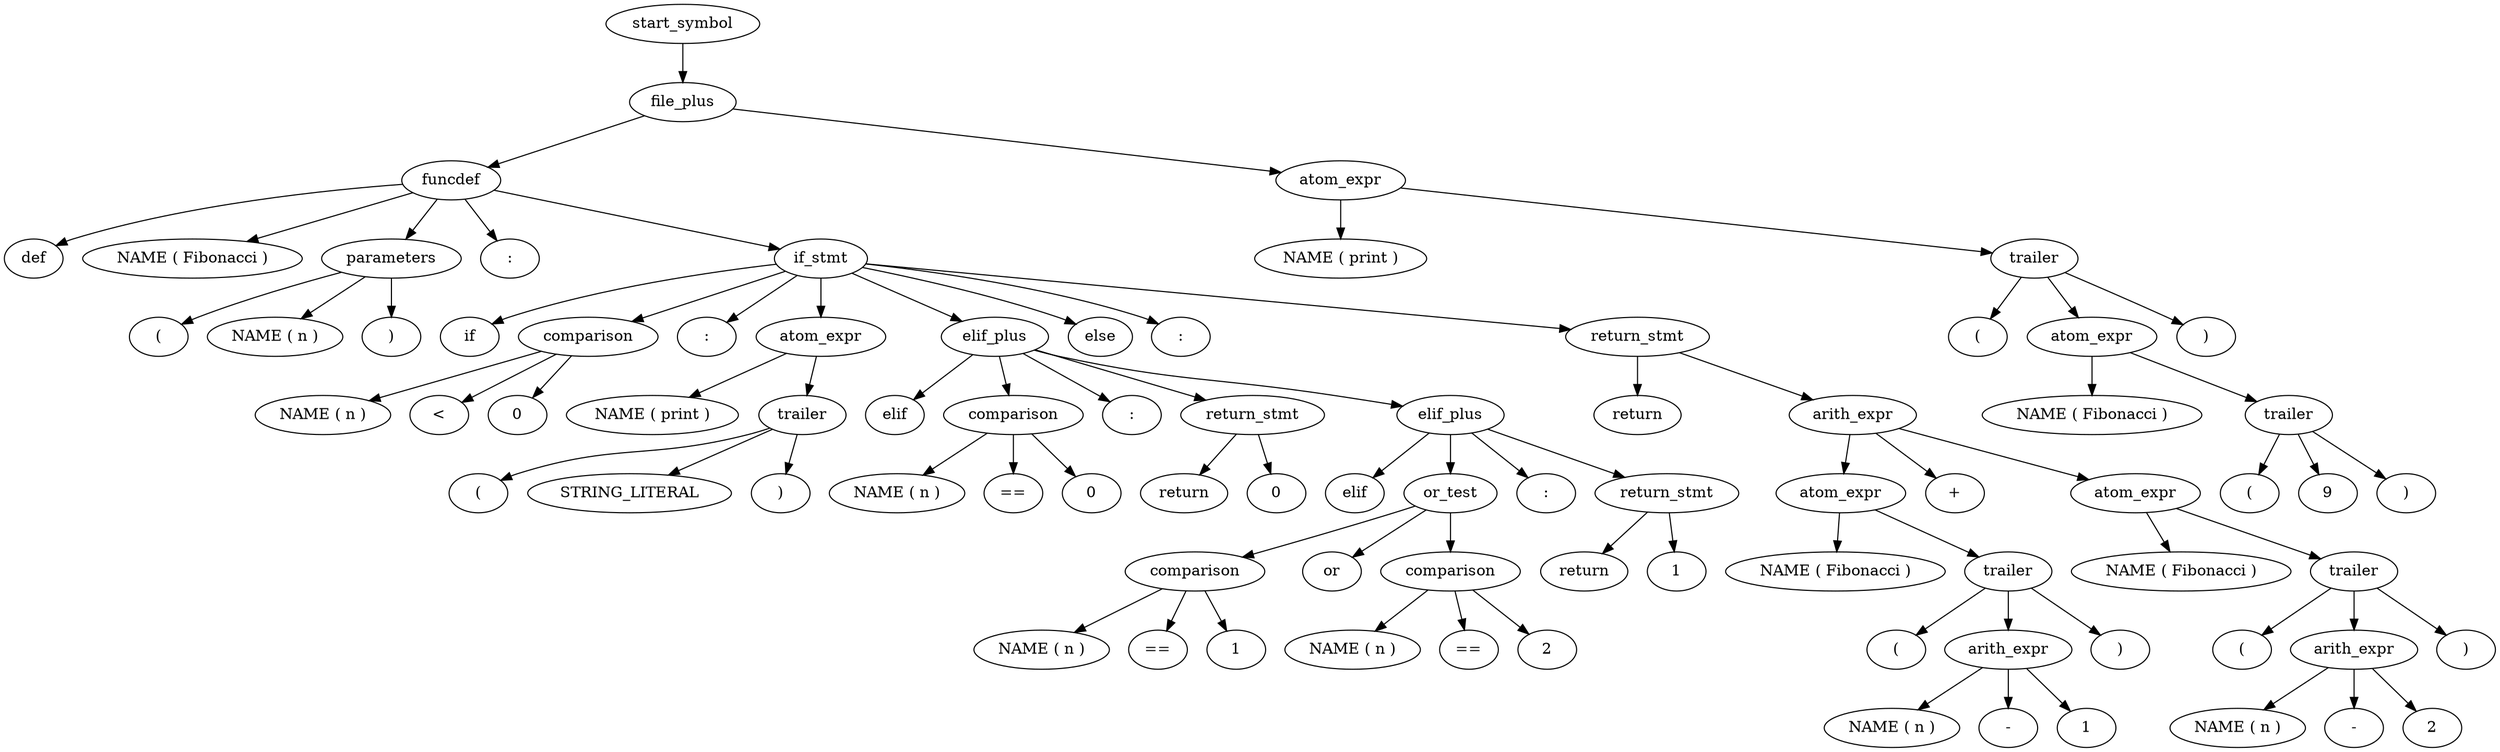 digraph G {
  ordering="out"
  0 [label="NAME ( n )"];
  4 [label="("];
  5 [label=")"];
  6 [label="parameters"];
  7 [label="NAME ( n )"];
  18 [label="<"];
  20 [label="0"];
  33 [label="comparison"];
  39 [label="NAME ( print )"];
  41 [label="STRING_LITERAL"];
  60 [label="("];
  61 [label=")"];
  62 [label="trailer"];
  64 [label="atom_expr"];
  87 [label="NAME ( n )"];
  98 [label="=="];
  100 [label="0"];
  113 [label="comparison"];
  119 [label="0"];
  138 [label="return"];
  139 [label="return_stmt"];
  147 [label="NAME ( n )"];
  158 [label="=="];
  160 [label="1"];
  173 [label="comparison"];
  176 [label="NAME ( n )"];
  187 [label="=="];
  189 [label="2"];
  202 [label="comparison"];
  206 [label="or"];
  207 [label="or_test"];
  210 [label="1"];
  229 [label="return"];
  230 [label="return_stmt"];
  238 [label="elif"];
  239 [label=":"];
  240 [label="elif_plus"];
  241 [label="elif"];
  242 [label=":"];
  243 [label="elif_plus"];
  244 [label="NAME ( Fibonacci )"];
  246 [label="NAME ( n )"];
  253 [label="1"];
  260 [label="-"];
  261 [label="arith_expr"];
  273 [label="("];
  274 [label=")"];
  275 [label="trailer"];
  277 [label="atom_expr"];
  282 [label="NAME ( Fibonacci )"];
  284 [label="NAME ( n )"];
  291 [label="2"];
  298 [label="-"];
  299 [label="arith_expr"];
  311 [label="("];
  312 [label=")"];
  313 [label="trailer"];
  315 [label="atom_expr"];
  319 [label="+"];
  320 [label="arith_expr"];
  332 [label="return"];
  333 [label="return_stmt"];
  341 [label="if"];
  342 [label=":"];
  343 [label="else"];
  344 [label=":"];
  345 [label="if_stmt"];
  350 [label="def"];
  351 [label="NAME ( Fibonacci )"];
  352 [label=":"];
  353 [label="funcdef"];
  356 [label="NAME ( print )"];
  358 [label="NAME ( Fibonacci )"];
  360 [label="9"];
  379 [label="("];
  380 [label=")"];
  381 [label="trailer"];
  383 [label="atom_expr"];
  399 [label="("];
  400 [label=")"];
  401 [label="trailer"];
  403 [label="atom_expr"];
  425 [label="file_plus"];
  427 [label="start_symbol"];
  6 -> 4;
  6 -> 0;
  6 -> 5;
  33 -> 7;
  33 -> 18;
  33 -> 20;
  62 -> 60;
  62 -> 41;
  62 -> 61;
  64 -> 39;
  64 -> 62;
  113 -> 87;
  113 -> 98;
  113 -> 100;
  139 -> 138;
  139 -> 119;
  173 -> 147;
  173 -> 158;
  173 -> 160;
  202 -> 176;
  202 -> 187;
  202 -> 189;
  207 -> 173;
  207 -> 206;
  207 -> 202;
  230 -> 229;
  230 -> 210;
  240 -> 238;
  240 -> 207;
  240 -> 239;
  240 -> 230;
  243 -> 241;
  243 -> 113;
  243 -> 242;
  243 -> 139;
  243 -> 240;
  261 -> 246;
  261 -> 260;
  261 -> 253;
  275 -> 273;
  275 -> 261;
  275 -> 274;
  277 -> 244;
  277 -> 275;
  299 -> 284;
  299 -> 298;
  299 -> 291;
  313 -> 311;
  313 -> 299;
  313 -> 312;
  315 -> 282;
  315 -> 313;
  320 -> 277;
  320 -> 319;
  320 -> 315;
  333 -> 332;
  333 -> 320;
  345 -> 341;
  345 -> 33;
  345 -> 342;
  345 -> 64;
  345 -> 243;
  345 -> 343;
  345 -> 344;
  345 -> 333;
  353 -> 350;
  353 -> 351;
  353 -> 6;
  353 -> 352;
  353 -> 345;
  381 -> 379;
  381 -> 360;
  381 -> 380;
  383 -> 358;
  383 -> 381;
  401 -> 399;
  401 -> 383;
  401 -> 400;
  403 -> 356;
  403 -> 401;
  425 -> 353;
  425 -> 403;
  427 -> 425;
}
